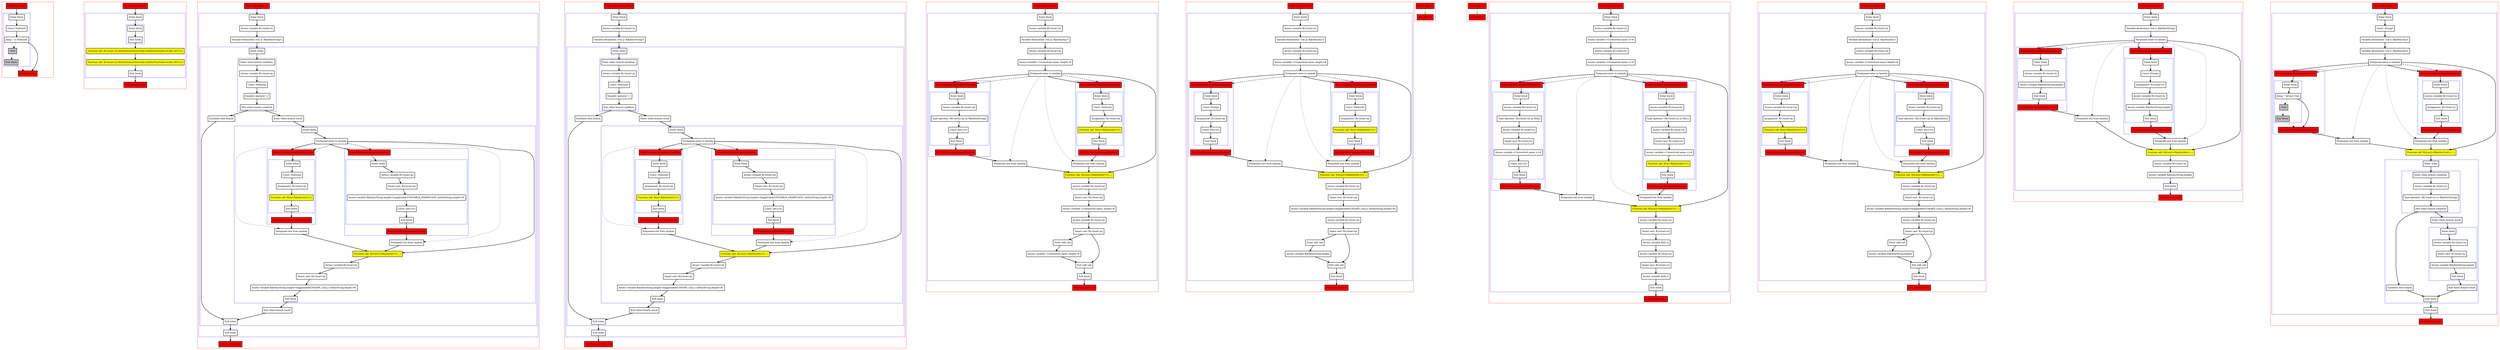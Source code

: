 digraph flowFromTwoInplaceLambdas_kt {
    graph [nodesep=3]
    node [shape=box penwidth=2]
    edge [penwidth=2]

    subgraph cluster_0 {
        color=red
        0 [label="Enter function n" style="filled" fillcolor=red];
        subgraph cluster_1 {
            color=blue
            1 [label="Enter block"];
            2 [label="Const: Null(null)"];
            3 [label="Jump: ^n Null(null)"];
            4 [label="Stub" style="filled" fillcolor=gray];
            5 [label="Exit block" style="filled" fillcolor=gray];
        }
        6 [label="Exit function n" style="filled" fillcolor=red];
    }
    0 -> {1};
    1 -> {2};
    2 -> {3};
    3 -> {6};
    3 -> {4} [style=dotted];
    4 -> {5} [style=dotted];
    5 -> {6} [style=dotted];

    subgraph cluster_2 {
        color=red
        7 [label="Enter function run2" style="filled" fillcolor=red];
        subgraph cluster_3 {
            color=blue
            8 [label="Enter block"];
            subgraph cluster_4 {
                color=blue
                9 [label="Enter block"];
                10 [label="Exit block"];
            }
            11 [label="Function call: R|<local>/x|.R|SubstitutionOverride<kotlin/Function0.invoke: R|T|>|()" style="filled" fillcolor=yellow];
            12 [label="Function call: R|<local>/y|.R|SubstitutionOverride<kotlin/Function0.invoke: R|T|>|()" style="filled" fillcolor=yellow];
            13 [label="Exit block"];
        }
        14 [label="Exit function run2" style="filled" fillcolor=red];
    }
    7 -> {8};
    8 -> {9};
    9 -> {10};
    10 -> {11};
    11 -> {12};
    12 -> {13};
    13 -> {14};

    subgraph cluster_5 {
        color=red
        15 [label="Enter function test1" style="filled" fillcolor=red];
        subgraph cluster_6 {
            color=blue
            16 [label="Enter block"];
            17 [label="Access variable R|<local>/x|"];
            18 [label="Variable declaration: lvar p: R|kotlin/String?|"];
            subgraph cluster_7 {
                color=blue
                19 [label="Enter when"];
                subgraph cluster_8 {
                    color=blue
                    20 [label="Enter when branch condition "];
                    21 [label="Access variable R|<local>/p|"];
                    22 [label="Const: Null(null)"];
                    23 [label="Equality operator !="];
                    24 [label="Exit when branch condition"];
                }
                25 [label="Synthetic else branch"];
                26 [label="Enter when branch result"];
                subgraph cluster_9 {
                    color=blue
                    27 [label="Enter block"];
                    28 [label="Postponed enter to lambda"];
                    subgraph cluster_10 {
                        color=blue
                        29 [label="Enter function anonymousFunction" style="filled" fillcolor=red];
                        subgraph cluster_11 {
                            color=blue
                            30 [label="Enter block"];
                            31 [label="Access variable R|<local>/p|"];
                            32 [label="Smart cast: R|<local>/p|"];
                            33 [label="Access variable R|kotlin/String.length<Inapplicable(UNSTABLE_SMARTCAST): kotlin/String.length>#|"];
                            34 [label="Const: Int(123)"];
                            35 [label="Exit block"];
                        }
                        36 [label="Exit function anonymousFunction" style="filled" fillcolor=red];
                    }
                    subgraph cluster_12 {
                        color=blue
                        37 [label="Enter function anonymousFunction" style="filled" fillcolor=red];
                        subgraph cluster_13 {
                            color=blue
                            38 [label="Enter block"];
                            39 [label="Const: Null(null)"];
                            40 [label="Assignment: R|<local>/p|"];
                            41 [label="Function call: R|/n|<R|kotlin/Int?|>()" style="filled" fillcolor=yellow];
                            42 [label="Exit block"];
                        }
                        43 [label="Exit function anonymousFunction" style="filled" fillcolor=red];
                    }
                    44 [label="Postponed exit from lambda"];
                    45 [label="Postponed exit from lambda"];
                    46 [label="Function call: R|/run2|<R|kotlin/Int?|>(...)" style="filled" fillcolor=yellow];
                    47 [label="Access variable R|<local>/p|"];
                    48 [label="Smart cast: R|<local>/p|"];
                    49 [label="Access variable R|kotlin/String.length<Inapplicable(UNSAFE_CALL): kotlin/String.length>#|"];
                    50 [label="Exit block"];
                }
                51 [label="Exit when branch result"];
                52 [label="Exit when"];
            }
            53 [label="Exit block"];
        }
        54 [label="Exit function test1" style="filled" fillcolor=red];
    }
    15 -> {16};
    16 -> {17};
    17 -> {18};
    18 -> {19};
    19 -> {20};
    20 -> {21};
    21 -> {22};
    22 -> {23};
    23 -> {24};
    24 -> {25 26};
    25 -> {52};
    26 -> {27};
    27 -> {28};
    28 -> {29 37 46};
    28 -> {44 45} [style=dotted];
    28 -> {29 37} [style=dashed];
    29 -> {30};
    30 -> {31};
    31 -> {32};
    32 -> {33};
    33 -> {34};
    34 -> {35};
    35 -> {36};
    36 -> {44};
    37 -> {38};
    38 -> {39};
    39 -> {40};
    40 -> {41};
    41 -> {42};
    42 -> {43};
    43 -> {45};
    44 -> {46};
    45 -> {46};
    46 -> {47};
    47 -> {48};
    48 -> {49};
    49 -> {50};
    50 -> {51};
    51 -> {52};
    52 -> {53};
    53 -> {54};

    subgraph cluster_14 {
        color=red
        55 [label="Enter function test1_tail" style="filled" fillcolor=red];
        subgraph cluster_15 {
            color=blue
            56 [label="Enter block"];
            57 [label="Access variable R|<local>/x|"];
            58 [label="Variable declaration: lvar p: R|kotlin/String?|"];
            subgraph cluster_16 {
                color=blue
                59 [label="Enter when"];
                subgraph cluster_17 {
                    color=blue
                    60 [label="Enter when branch condition "];
                    61 [label="Access variable R|<local>/p|"];
                    62 [label="Const: Null(null)"];
                    63 [label="Equality operator !="];
                    64 [label="Exit when branch condition"];
                }
                65 [label="Synthetic else branch"];
                66 [label="Enter when branch result"];
                subgraph cluster_18 {
                    color=blue
                    67 [label="Enter block"];
                    68 [label="Postponed enter to lambda"];
                    subgraph cluster_19 {
                        color=blue
                        69 [label="Enter function anonymousFunction" style="filled" fillcolor=red];
                        subgraph cluster_20 {
                            color=blue
                            70 [label="Enter block"];
                            71 [label="Access variable R|<local>/p|"];
                            72 [label="Smart cast: R|<local>/p|"];
                            73 [label="Access variable R|kotlin/String.length<Inapplicable(UNSTABLE_SMARTCAST): kotlin/String.length>#|"];
                            74 [label="Const: Int(123)"];
                            75 [label="Exit block"];
                        }
                        76 [label="Exit function anonymousFunction" style="filled" fillcolor=red];
                    }
                    subgraph cluster_21 {
                        color=blue
                        77 [label="Enter function anonymousFunction" style="filled" fillcolor=red];
                        subgraph cluster_22 {
                            color=blue
                            78 [label="Enter block"];
                            79 [label="Const: Null(null)"];
                            80 [label="Assignment: R|<local>/p|"];
                            81 [label="Function call: R|/n|<R|kotlin/Int?|>()" style="filled" fillcolor=yellow];
                            82 [label="Exit block"];
                        }
                        83 [label="Exit function anonymousFunction" style="filled" fillcolor=red];
                    }
                    84 [label="Postponed exit from lambda"];
                    85 [label="Postponed exit from lambda"];
                    86 [label="Function call: R|/run2|<R|kotlin/Int?|>(...)" style="filled" fillcolor=yellow];
                    87 [label="Access variable R|<local>/p|"];
                    88 [label="Smart cast: R|<local>/p|"];
                    89 [label="Access variable R|kotlin/String.length<Inapplicable(UNSAFE_CALL): kotlin/String.length>#|"];
                    90 [label="Exit block"];
                }
                91 [label="Exit when branch result"];
                92 [label="Exit when"];
            }
            93 [label="Exit block"];
        }
        94 [label="Exit function test1_tail" style="filled" fillcolor=red];
    }
    55 -> {56};
    56 -> {57};
    57 -> {58};
    58 -> {59};
    59 -> {60};
    60 -> {61};
    61 -> {62};
    62 -> {63};
    63 -> {64};
    64 -> {65 66};
    65 -> {92};
    66 -> {67};
    67 -> {68};
    68 -> {69 77 86};
    68 -> {84 85} [style=dotted];
    68 -> {69 77} [style=dashed];
    69 -> {70};
    70 -> {71};
    71 -> {72};
    72 -> {73};
    73 -> {74};
    74 -> {75};
    75 -> {76};
    76 -> {84};
    77 -> {78};
    78 -> {79};
    79 -> {80};
    80 -> {81};
    81 -> {82};
    82 -> {83};
    83 -> {85};
    84 -> {86};
    85 -> {86};
    86 -> {87};
    87 -> {88};
    88 -> {89};
    89 -> {90};
    90 -> {91};
    91 -> {92};
    92 -> {93};
    93 -> {94};

    subgraph cluster_23 {
        color=red
        95 [label="Enter function test2" style="filled" fillcolor=red];
        subgraph cluster_24 {
            color=blue
            96 [label="Enter block"];
            97 [label="Access variable R|<local>/x|"];
            98 [label="Variable declaration: lvar p: R|kotlin/Any?|"];
            99 [label="Access variable R|<local>/p|"];
            100 [label="Access variable <Unresolved name: length>#"];
            101 [label="Postponed enter to lambda"];
            subgraph cluster_25 {
                color=blue
                102 [label="Enter function anonymousFunction" style="filled" fillcolor=red];
                subgraph cluster_26 {
                    color=blue
                    103 [label="Enter block"];
                    104 [label="Access variable R|<local>/p|"];
                    105 [label="Type operator: (R|<local>/p| as R|kotlin/String|)"];
                    106 [label="Const: Int(123)"];
                    107 [label="Exit block"];
                }
                108 [label="Exit function anonymousFunction" style="filled" fillcolor=red];
            }
            subgraph cluster_27 {
                color=blue
                109 [label="Enter function anonymousFunction" style="filled" fillcolor=red];
                subgraph cluster_28 {
                    color=blue
                    110 [label="Enter block"];
                    111 [label="Const: Null(null)"];
                    112 [label="Assignment: R|<local>/p|"];
                    113 [label="Function call: R|/n|<R|kotlin/Int?|>()" style="filled" fillcolor=yellow];
                    114 [label="Exit block"];
                }
                115 [label="Exit function anonymousFunction" style="filled" fillcolor=red];
            }
            116 [label="Postponed exit from lambda"];
            117 [label="Postponed exit from lambda"];
            118 [label="Function call: R|/run2|<R|kotlin/Int?|>(...)" style="filled" fillcolor=yellow];
            119 [label="Access variable R|<local>/p|"];
            120 [label="Smart cast: R|<local>/p|"];
            121 [label="Access variable <Unresolved name: length>#"];
            122 [label="Access variable R|<local>/p|"];
            123 [label="Smart cast: R|<local>/p|"];
            124 [label="Enter safe call"];
            125 [label="Access variable <Unresolved name: length>#"];
            126 [label="Exit safe call"];
            127 [label="Exit block"];
        }
        128 [label="Exit function test2" style="filled" fillcolor=red];
    }
    95 -> {96};
    96 -> {97};
    97 -> {98};
    98 -> {99};
    99 -> {100};
    100 -> {101};
    101 -> {102 109 118};
    101 -> {116 117} [style=dotted];
    101 -> {102 109} [style=dashed];
    102 -> {103};
    103 -> {104};
    104 -> {105};
    105 -> {106};
    106 -> {107};
    107 -> {108};
    108 -> {116};
    109 -> {110};
    110 -> {111};
    111 -> {112};
    112 -> {113};
    113 -> {114};
    114 -> {115};
    115 -> {117};
    116 -> {118};
    117 -> {118};
    118 -> {119};
    119 -> {120};
    120 -> {121};
    121 -> {122};
    122 -> {123};
    123 -> {124 126};
    124 -> {125};
    125 -> {126};
    126 -> {127};
    127 -> {128};

    subgraph cluster_29 {
        color=red
        129 [label="Enter function test3" style="filled" fillcolor=red];
        subgraph cluster_30 {
            color=blue
            130 [label="Enter block"];
            131 [label="Access variable R|<local>/x|"];
            132 [label="Variable declaration: lvar p: R|kotlin/Any?|"];
            133 [label="Access variable R|<local>/p|"];
            134 [label="Access variable <Unresolved name: length>#"];
            135 [label="Postponed enter to lambda"];
            subgraph cluster_31 {
                color=blue
                136 [label="Enter function anonymousFunction" style="filled" fillcolor=red];
                subgraph cluster_32 {
                    color=blue
                    137 [label="Enter block"];
                    138 [label="Const: String()"];
                    139 [label="Assignment: R|<local>/p|"];
                    140 [label="Const: Int(123)"];
                    141 [label="Exit block"];
                }
                142 [label="Exit function anonymousFunction" style="filled" fillcolor=red];
            }
            subgraph cluster_33 {
                color=blue
                143 [label="Enter function anonymousFunction" style="filled" fillcolor=red];
                subgraph cluster_34 {
                    color=blue
                    144 [label="Enter block"];
                    145 [label="Const: Null(null)"];
                    146 [label="Assignment: R|<local>/p|"];
                    147 [label="Function call: R|/n|<R|kotlin/Int?|>()" style="filled" fillcolor=yellow];
                    148 [label="Exit block"];
                }
                149 [label="Exit function anonymousFunction" style="filled" fillcolor=red];
            }
            150 [label="Postponed exit from lambda"];
            151 [label="Postponed exit from lambda"];
            152 [label="Function call: R|/run2|<R|kotlin/Int?|>(...)" style="filled" fillcolor=yellow];
            153 [label="Access variable R|<local>/p|"];
            154 [label="Smart cast: R|<local>/p|"];
            155 [label="Access variable R|kotlin/String.length<Inapplicable(UNSAFE_CALL): kotlin/String.length>#|"];
            156 [label="Access variable R|<local>/p|"];
            157 [label="Smart cast: R|<local>/p|"];
            158 [label="Enter safe call"];
            159 [label="Access variable R|kotlin/String.length|"];
            160 [label="Exit safe call"];
            161 [label="Exit block"];
        }
        162 [label="Exit function test3" style="filled" fillcolor=red];
    }
    129 -> {130};
    130 -> {131};
    131 -> {132};
    132 -> {133};
    133 -> {134};
    134 -> {135};
    135 -> {136 143 152};
    135 -> {150 151} [style=dotted];
    135 -> {136 143} [style=dashed];
    136 -> {137};
    137 -> {138};
    138 -> {139};
    139 -> {140};
    140 -> {141};
    141 -> {142};
    142 -> {150};
    143 -> {144};
    144 -> {145};
    145 -> {146};
    146 -> {147};
    147 -> {148};
    148 -> {149};
    149 -> {151};
    150 -> {152};
    151 -> {152};
    152 -> {153};
    153 -> {154};
    154 -> {155};
    155 -> {156};
    156 -> {157};
    157 -> {158 160};
    158 -> {159};
    159 -> {160};
    160 -> {161};
    161 -> {162};

    subgraph cluster_35 {
        color=red
        163 [label="Enter class I1" style="filled" fillcolor=red];
        164 [label="Exit class I1" style="filled" fillcolor=red];
    }
    163 -> {164} [color=green];

    subgraph cluster_36 {
        color=red
        165 [label="Enter class I2" style="filled" fillcolor=red];
        166 [label="Exit class I2" style="filled" fillcolor=red];
    }
    165 -> {166} [color=green];

    subgraph cluster_37 {
        color=red
        167 [label="Enter function test4" style="filled" fillcolor=red];
        subgraph cluster_38 {
            color=blue
            168 [label="Enter block"];
            169 [label="Access variable R|<local>/x|"];
            170 [label="Access variable <Unresolved name: x>#"];
            171 [label="Access variable R|<local>/x|"];
            172 [label="Access variable <Unresolved name: y>#"];
            173 [label="Postponed enter to lambda"];
            subgraph cluster_39 {
                color=blue
                174 [label="Enter function anonymousFunction" style="filled" fillcolor=red];
                subgraph cluster_40 {
                    color=blue
                    175 [label="Enter block"];
                    176 [label="Access variable R|<local>/x|"];
                    177 [label="Type operator: (R|<local>/x| as R|I2|)"];
                    178 [label="Access variable R|<local>/x|"];
                    179 [label="Smart cast: R|<local>/x|"];
                    180 [label="Access variable <Unresolved name: x>#"];
                    181 [label="Const: Int(123)"];
                    182 [label="Exit block"];
                }
                183 [label="Exit function anonymousFunction" style="filled" fillcolor=red];
            }
            subgraph cluster_41 {
                color=blue
                184 [label="Enter function anonymousFunction" style="filled" fillcolor=red];
                subgraph cluster_42 {
                    color=blue
                    185 [label="Enter block"];
                    186 [label="Access variable R|<local>/x|"];
                    187 [label="Type operator: (R|<local>/x| as R|I1|)"];
                    188 [label="Access variable R|<local>/x|"];
                    189 [label="Smart cast: R|<local>/x|"];
                    190 [label="Access variable <Unresolved name: y>#"];
                    191 [label="Function call: R|/n|<R|kotlin/Int?|>()" style="filled" fillcolor=yellow];
                    192 [label="Exit block"];
                }
                193 [label="Exit function anonymousFunction" style="filled" fillcolor=red];
            }
            194 [label="Postponed exit from lambda"];
            195 [label="Postponed exit from lambda"];
            196 [label="Function call: R|/run2|<R|kotlin/Int?|>(...)" style="filled" fillcolor=yellow];
            197 [label="Access variable R|<local>/x|"];
            198 [label="Smart cast: R|<local>/x|"];
            199 [label="Access variable R|/I1.x|"];
            200 [label="Access variable R|<local>/x|"];
            201 [label="Smart cast: R|<local>/x|"];
            202 [label="Access variable R|/I2.y|"];
            203 [label="Exit block"];
        }
        204 [label="Exit function test4" style="filled" fillcolor=red];
    }
    167 -> {168};
    168 -> {169};
    169 -> {170};
    170 -> {171};
    171 -> {172};
    172 -> {173};
    173 -> {174 184 196};
    173 -> {194 195} [style=dotted];
    173 -> {174 184} [style=dashed];
    174 -> {175};
    175 -> {176};
    176 -> {177};
    177 -> {178};
    178 -> {179};
    179 -> {180};
    180 -> {181};
    181 -> {182};
    182 -> {183};
    183 -> {194};
    184 -> {185};
    185 -> {186};
    186 -> {187};
    187 -> {188};
    188 -> {189};
    189 -> {190};
    190 -> {191};
    191 -> {192};
    192 -> {193};
    193 -> {195};
    194 -> {196};
    195 -> {196};
    196 -> {197};
    197 -> {198};
    198 -> {199};
    199 -> {200};
    200 -> {201};
    201 -> {202};
    202 -> {203};
    203 -> {204};

    subgraph cluster_43 {
        color=red
        205 [label="Enter function test5" style="filled" fillcolor=red];
        subgraph cluster_44 {
            color=blue
            206 [label="Enter block"];
            207 [label="Access variable R|<local>/x|"];
            208 [label="Variable declaration: lvar p: R|kotlin/Any?|"];
            209 [label="Access variable R|<local>/p|"];
            210 [label="Access variable <Unresolved name: length>#"];
            211 [label="Postponed enter to lambda"];
            subgraph cluster_45 {
                color=blue
                212 [label="Enter function anonymousFunction" style="filled" fillcolor=red];
                subgraph cluster_46 {
                    color=blue
                    213 [label="Enter block"];
                    214 [label="Access variable R|<local>/q|"];
                    215 [label="Assignment: R|<local>/p|"];
                    216 [label="Function call: R|/n|<R|kotlin/Int?|>()" style="filled" fillcolor=yellow];
                    217 [label="Exit block"];
                }
                218 [label="Exit function anonymousFunction" style="filled" fillcolor=red];
            }
            subgraph cluster_47 {
                color=blue
                219 [label="Enter function anonymousFunction" style="filled" fillcolor=red];
                subgraph cluster_48 {
                    color=blue
                    220 [label="Enter block"];
                    221 [label="Access variable R|<local>/p|"];
                    222 [label="Type operator: (R|<local>/p| as R|kotlin/Int|)"];
                    223 [label="Const: Int(123)"];
                    224 [label="Exit block"];
                }
                225 [label="Exit function anonymousFunction" style="filled" fillcolor=red];
            }
            226 [label="Postponed exit from lambda"];
            227 [label="Postponed exit from lambda"];
            228 [label="Function call: R|/run2|<R|kotlin/Int?|>(...)" style="filled" fillcolor=yellow];
            229 [label="Access variable R|<local>/p|"];
            230 [label="Smart cast: R|<local>/p|"];
            231 [label="Access variable R|kotlin/String.length<Inapplicable(UNSAFE_CALL): kotlin/String.length>#|"];
            232 [label="Access variable R|<local>/p|"];
            233 [label="Smart cast: R|<local>/p|"];
            234 [label="Enter safe call"];
            235 [label="Access variable R|kotlin/String.length|"];
            236 [label="Exit safe call"];
            237 [label="Exit block"];
        }
        238 [label="Exit function test5" style="filled" fillcolor=red];
    }
    205 -> {206};
    206 -> {207};
    207 -> {208};
    208 -> {209};
    209 -> {210};
    210 -> {211};
    211 -> {212 219 228};
    211 -> {226 227} [style=dotted];
    211 -> {212 219} [style=dashed];
    212 -> {213};
    213 -> {214};
    214 -> {215};
    215 -> {216};
    216 -> {217};
    217 -> {218};
    218 -> {226};
    219 -> {220};
    220 -> {221};
    221 -> {222};
    222 -> {223};
    223 -> {224};
    224 -> {225};
    225 -> {227};
    226 -> {228};
    227 -> {228};
    228 -> {229};
    229 -> {230};
    230 -> {231};
    231 -> {232};
    232 -> {233};
    233 -> {234 236};
    234 -> {235};
    235 -> {236};
    236 -> {237};
    237 -> {238};

    subgraph cluster_49 {
        color=red
        239 [label="Enter function test6" style="filled" fillcolor=red];
        subgraph cluster_50 {
            color=blue
            240 [label="Enter block"];
            241 [label="Variable declaration: lval x: R|kotlin/String|"];
            242 [label="Postponed enter to lambda"];
            subgraph cluster_51 {
                color=blue
                243 [label="Enter function anonymousFunction" style="filled" fillcolor=red];
                subgraph cluster_52 {
                    color=blue
                    244 [label="Enter block"];
                    245 [label="Access variable R|<local>/x|"];
                    246 [label="Access variable R|kotlin/String.length|"];
                    247 [label="Exit block"];
                }
                248 [label="Exit function anonymousFunction" style="filled" fillcolor=red];
            }
            subgraph cluster_53 {
                color=blue
                249 [label="Enter function anonymousFunction" style="filled" fillcolor=red];
                subgraph cluster_54 {
                    color=blue
                    250 [label="Enter block"];
                    251 [label="Const: String()"];
                    252 [label="Assignment: R|<local>/x|"];
                    253 [label="Access variable R|<local>/x|"];
                    254 [label="Access variable R|kotlin/String.length|"];
                    255 [label="Exit block"];
                }
                256 [label="Exit function anonymousFunction" style="filled" fillcolor=red];
            }
            257 [label="Postponed exit from lambda"];
            258 [label="Postponed exit from lambda"];
            259 [label="Function call: R|/run2|<R|kotlin/Int|>(...)" style="filled" fillcolor=yellow];
            260 [label="Access variable R|<local>/x|"];
            261 [label="Access variable R|kotlin/String.length|"];
            262 [label="Exit block"];
        }
        263 [label="Exit function test6" style="filled" fillcolor=red];
    }
    239 -> {240};
    240 -> {241};
    241 -> {242};
    242 -> {243 249 259};
    242 -> {257 258} [style=dotted];
    242 -> {243 249} [style=dashed];
    243 -> {244};
    244 -> {245};
    245 -> {246};
    246 -> {247};
    247 -> {248};
    248 -> {257};
    249 -> {250};
    250 -> {251};
    251 -> {252};
    252 -> {253};
    253 -> {254};
    254 -> {255};
    255 -> {256};
    256 -> {258};
    257 -> {259};
    258 -> {259};
    259 -> {260};
    260 -> {261};
    261 -> {262};
    262 -> {263};

    subgraph cluster_55 {
        color=red
        264 [label="Enter function test7" style="filled" fillcolor=red];
        subgraph cluster_56 {
            color=blue
            265 [label="Enter block"];
            266 [label="Const: String()"];
            267 [label="Variable declaration: lval x: R|kotlin/Any?|"];
            268 [label="Variable declaration: lval y: R|kotlin/Any?|"];
            269 [label="Postponed enter to lambda"];
            subgraph cluster_57 {
                color=blue
                270 [label="Enter function anonymousFunction" style="filled" fillcolor=red];
                subgraph cluster_58 {
                    color=blue
                    271 [label="Enter block"];
                    272 [label="Jump: ^@run2 Unit"];
                    273 [label="Stub" style="filled" fillcolor=gray];
                    274 [label="Exit block" style="filled" fillcolor=gray];
                }
                275 [label="Exit function anonymousFunction" style="filled" fillcolor=red];
            }
            subgraph cluster_59 {
                color=blue
                276 [label="Enter function anonymousFunction" style="filled" fillcolor=red];
                subgraph cluster_60 {
                    color=blue
                    277 [label="Enter block"];
                    278 [label="Access variable R|<local>/x|"];
                    279 [label="Assignment: R|<local>/y|"];
                    280 [label="Exit block"];
                }
                281 [label="Exit function anonymousFunction" style="filled" fillcolor=red];
            }
            282 [label="Postponed exit from lambda"];
            283 [label="Postponed exit from lambda"];
            284 [label="Function call: R|/run2|<R|kotlin/Unit|>(...)" style="filled" fillcolor=yellow];
            subgraph cluster_61 {
                color=blue
                285 [label="Enter when"];
                subgraph cluster_62 {
                    color=blue
                    286 [label="Enter when branch condition "];
                    287 [label="Access variable R|<local>/y|"];
                    288 [label="Type operator: (R|<local>/y| is R|kotlin/String|)"];
                    289 [label="Exit when branch condition"];
                }
                290 [label="Synthetic else branch"];
                291 [label="Enter when branch result"];
                subgraph cluster_63 {
                    color=blue
                    292 [label="Enter block"];
                    293 [label="Access variable R|<local>/x|"];
                    294 [label="Smart cast: R|<local>/x|"];
                    295 [label="Access variable R|kotlin/String.length|"];
                    296 [label="Exit block"];
                }
                297 [label="Exit when branch result"];
                298 [label="Exit when"];
            }
            299 [label="Exit block"];
        }
        300 [label="Exit function test7" style="filled" fillcolor=red];
    }
    264 -> {265};
    265 -> {266};
    266 -> {267};
    267 -> {268};
    268 -> {269};
    269 -> {270 276 284};
    269 -> {282 283} [style=dotted];
    269 -> {270 276} [style=dashed];
    270 -> {271};
    271 -> {272};
    272 -> {275};
    272 -> {273} [style=dotted];
    273 -> {274} [style=dotted];
    274 -> {275} [style=dotted];
    275 -> {282};
    276 -> {277};
    277 -> {278};
    278 -> {279};
    279 -> {280};
    280 -> {281};
    281 -> {283};
    282 -> {284};
    283 -> {284};
    284 -> {285};
    285 -> {286};
    286 -> {287};
    287 -> {288};
    288 -> {289};
    289 -> {290 291};
    290 -> {298};
    291 -> {292};
    292 -> {293};
    293 -> {294};
    294 -> {295};
    295 -> {296};
    296 -> {297};
    297 -> {298};
    298 -> {299};
    299 -> {300};

}
